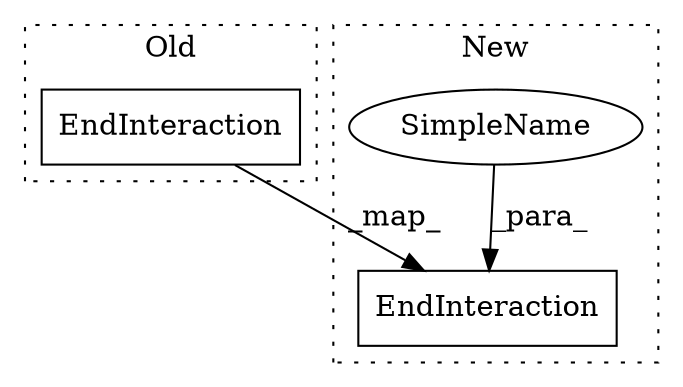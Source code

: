 digraph G {
subgraph cluster0 {
1 [label="EndInteraction" a="32" s="4394,4433" l="15,1" shape="box"];
label = "Old";
style="dotted";
}
subgraph cluster1 {
2 [label="EndInteraction" a="32" s="4403,4422" l="15,1" shape="box"];
3 [label="SimpleName" a="42" s="4418" l="4" shape="ellipse"];
label = "New";
style="dotted";
}
1 -> 2 [label="_map_"];
3 -> 2 [label="_para_"];
}